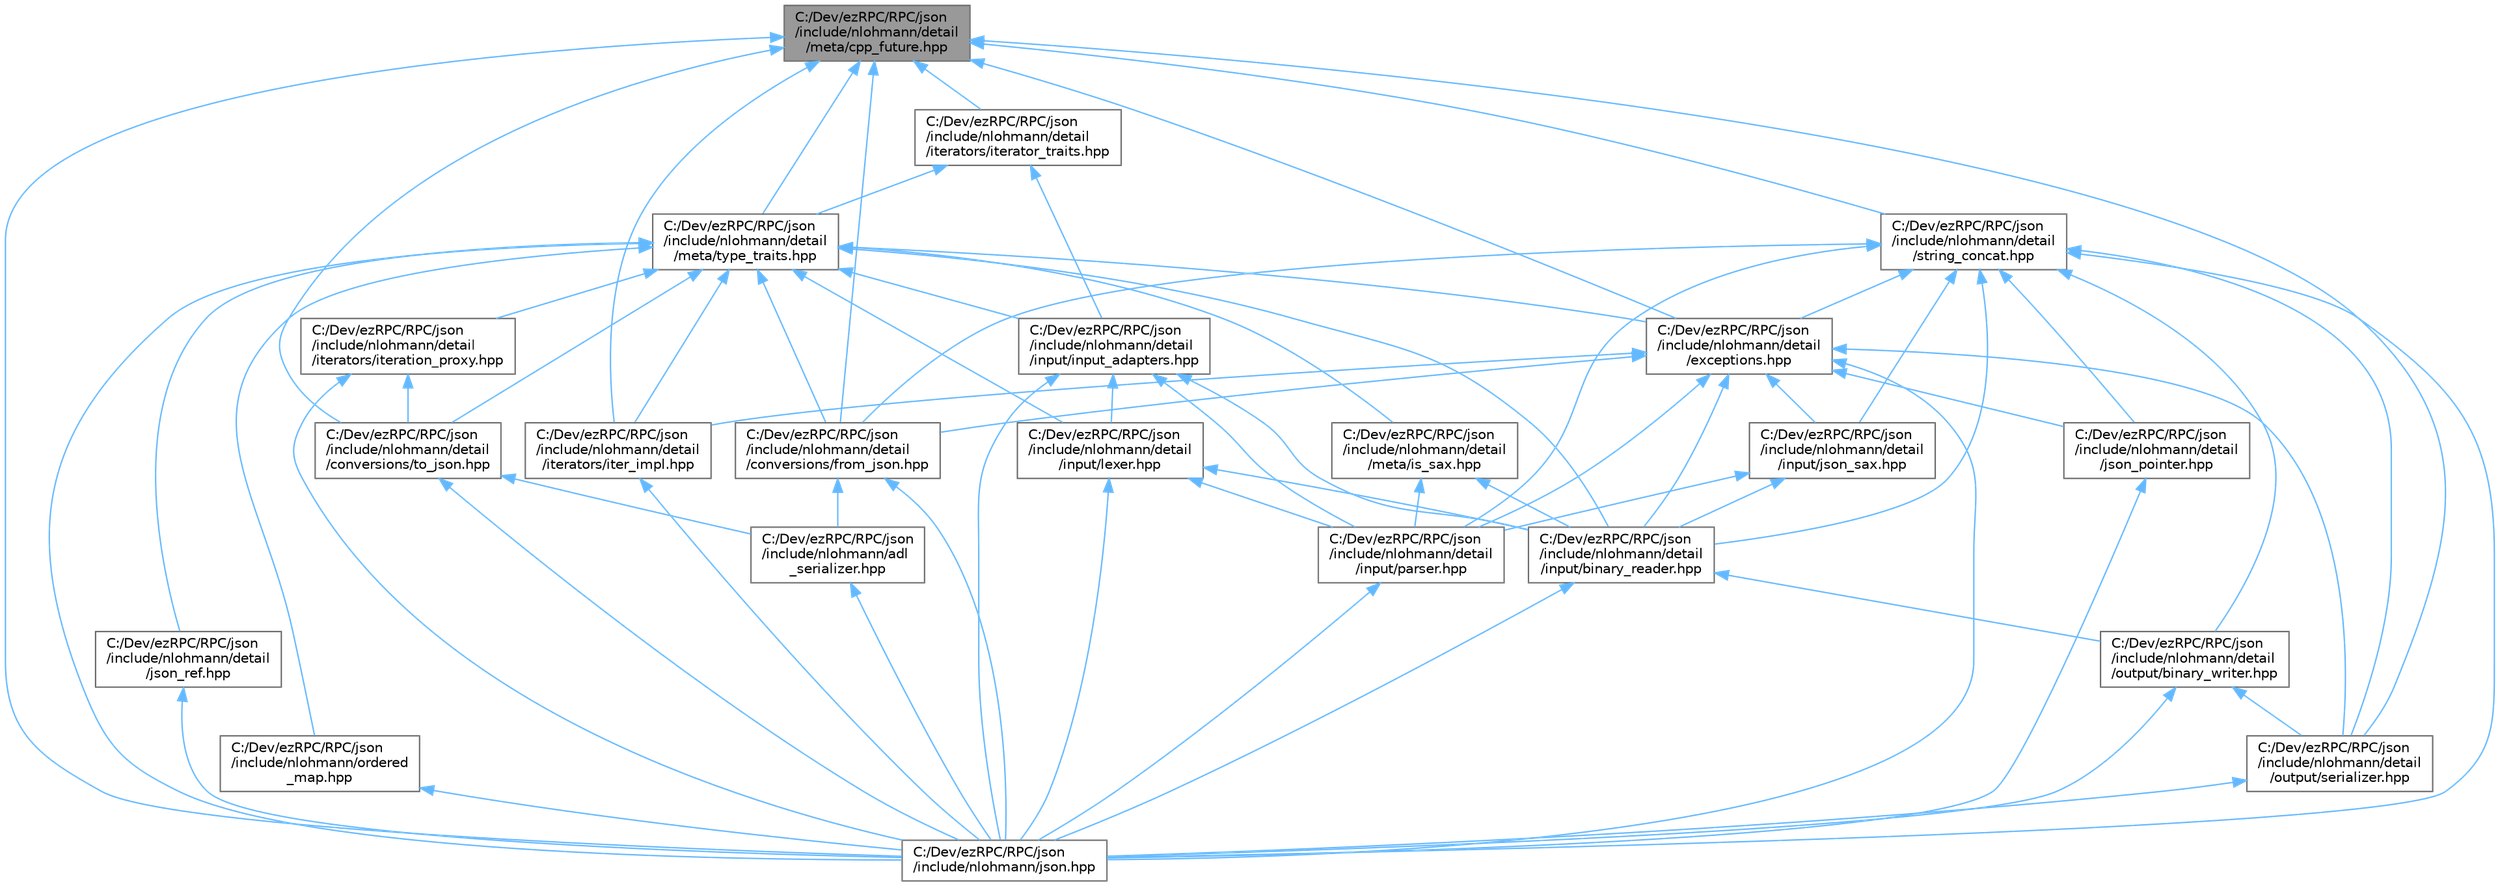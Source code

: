 digraph "C:/Dev/ezRPC/RPC/json/include/nlohmann/detail/meta/cpp_future.hpp"
{
 // LATEX_PDF_SIZE
  bgcolor="transparent";
  edge [fontname=Helvetica,fontsize=10,labelfontname=Helvetica,labelfontsize=10];
  node [fontname=Helvetica,fontsize=10,shape=box,height=0.2,width=0.4];
  Node1 [id="Node000001",label="C:/Dev/ezRPC/RPC/json\l/include/nlohmann/detail\l/meta/cpp_future.hpp",height=0.2,width=0.4,color="gray40", fillcolor="grey60", style="filled", fontcolor="black",tooltip=" "];
  Node1 -> Node2 [id="edge1_Node000001_Node000002",dir="back",color="steelblue1",style="solid",tooltip=" "];
  Node2 [id="Node000002",label="C:/Dev/ezRPC/RPC/json\l/include/nlohmann/detail\l/conversions/from_json.hpp",height=0.2,width=0.4,color="grey40", fillcolor="white", style="filled",URL="$from__json_8hpp.html",tooltip=" "];
  Node2 -> Node3 [id="edge2_Node000002_Node000003",dir="back",color="steelblue1",style="solid",tooltip=" "];
  Node3 [id="Node000003",label="C:/Dev/ezRPC/RPC/json\l/include/nlohmann/adl\l_serializer.hpp",height=0.2,width=0.4,color="grey40", fillcolor="white", style="filled",URL="$adl__serializer_8hpp.html",tooltip=" "];
  Node3 -> Node4 [id="edge3_Node000003_Node000004",dir="back",color="steelblue1",style="solid",tooltip=" "];
  Node4 [id="Node000004",label="C:/Dev/ezRPC/RPC/json\l/include/nlohmann/json.hpp",height=0.2,width=0.4,color="grey40", fillcolor="white", style="filled",URL="$include_2nlohmann_2json_8hpp.html",tooltip=" "];
  Node2 -> Node4 [id="edge4_Node000002_Node000004",dir="back",color="steelblue1",style="solid",tooltip=" "];
  Node1 -> Node5 [id="edge5_Node000001_Node000005",dir="back",color="steelblue1",style="solid",tooltip=" "];
  Node5 [id="Node000005",label="C:/Dev/ezRPC/RPC/json\l/include/nlohmann/detail\l/conversions/to_json.hpp",height=0.2,width=0.4,color="grey40", fillcolor="white", style="filled",URL="$to__json_8hpp.html",tooltip=" "];
  Node5 -> Node3 [id="edge6_Node000005_Node000003",dir="back",color="steelblue1",style="solid",tooltip=" "];
  Node5 -> Node4 [id="edge7_Node000005_Node000004",dir="back",color="steelblue1",style="solid",tooltip=" "];
  Node1 -> Node6 [id="edge8_Node000001_Node000006",dir="back",color="steelblue1",style="solid",tooltip=" "];
  Node6 [id="Node000006",label="C:/Dev/ezRPC/RPC/json\l/include/nlohmann/detail\l/exceptions.hpp",height=0.2,width=0.4,color="grey40", fillcolor="white", style="filled",URL="$exceptions_8hpp.html",tooltip=" "];
  Node6 -> Node2 [id="edge9_Node000006_Node000002",dir="back",color="steelblue1",style="solid",tooltip=" "];
  Node6 -> Node7 [id="edge10_Node000006_Node000007",dir="back",color="steelblue1",style="solid",tooltip=" "];
  Node7 [id="Node000007",label="C:/Dev/ezRPC/RPC/json\l/include/nlohmann/detail\l/input/binary_reader.hpp",height=0.2,width=0.4,color="grey40", fillcolor="white", style="filled",URL="$binary__reader_8hpp.html",tooltip=" "];
  Node7 -> Node8 [id="edge11_Node000007_Node000008",dir="back",color="steelblue1",style="solid",tooltip=" "];
  Node8 [id="Node000008",label="C:/Dev/ezRPC/RPC/json\l/include/nlohmann/detail\l/output/binary_writer.hpp",height=0.2,width=0.4,color="grey40", fillcolor="white", style="filled",URL="$binary__writer_8hpp.html",tooltip=" "];
  Node8 -> Node9 [id="edge12_Node000008_Node000009",dir="back",color="steelblue1",style="solid",tooltip=" "];
  Node9 [id="Node000009",label="C:/Dev/ezRPC/RPC/json\l/include/nlohmann/detail\l/output/serializer.hpp",height=0.2,width=0.4,color="grey40", fillcolor="white", style="filled",URL="$serializer_8hpp.html",tooltip=" "];
  Node9 -> Node4 [id="edge13_Node000009_Node000004",dir="back",color="steelblue1",style="solid",tooltip=" "];
  Node8 -> Node4 [id="edge14_Node000008_Node000004",dir="back",color="steelblue1",style="solid",tooltip=" "];
  Node7 -> Node4 [id="edge15_Node000007_Node000004",dir="back",color="steelblue1",style="solid",tooltip=" "];
  Node6 -> Node10 [id="edge16_Node000006_Node000010",dir="back",color="steelblue1",style="solid",tooltip=" "];
  Node10 [id="Node000010",label="C:/Dev/ezRPC/RPC/json\l/include/nlohmann/detail\l/input/json_sax.hpp",height=0.2,width=0.4,color="grey40", fillcolor="white", style="filled",URL="$json__sax_8hpp.html",tooltip=" "];
  Node10 -> Node7 [id="edge17_Node000010_Node000007",dir="back",color="steelblue1",style="solid",tooltip=" "];
  Node10 -> Node11 [id="edge18_Node000010_Node000011",dir="back",color="steelblue1",style="solid",tooltip=" "];
  Node11 [id="Node000011",label="C:/Dev/ezRPC/RPC/json\l/include/nlohmann/detail\l/input/parser.hpp",height=0.2,width=0.4,color="grey40", fillcolor="white", style="filled",URL="$parser_8hpp.html",tooltip=" "];
  Node11 -> Node4 [id="edge19_Node000011_Node000004",dir="back",color="steelblue1",style="solid",tooltip=" "];
  Node6 -> Node11 [id="edge20_Node000006_Node000011",dir="back",color="steelblue1",style="solid",tooltip=" "];
  Node6 -> Node12 [id="edge21_Node000006_Node000012",dir="back",color="steelblue1",style="solid",tooltip=" "];
  Node12 [id="Node000012",label="C:/Dev/ezRPC/RPC/json\l/include/nlohmann/detail\l/iterators/iter_impl.hpp",height=0.2,width=0.4,color="grey40", fillcolor="white", style="filled",URL="$iter__impl_8hpp.html",tooltip=" "];
  Node12 -> Node4 [id="edge22_Node000012_Node000004",dir="back",color="steelblue1",style="solid",tooltip=" "];
  Node6 -> Node13 [id="edge23_Node000006_Node000013",dir="back",color="steelblue1",style="solid",tooltip=" "];
  Node13 [id="Node000013",label="C:/Dev/ezRPC/RPC/json\l/include/nlohmann/detail\l/json_pointer.hpp",height=0.2,width=0.4,color="grey40", fillcolor="white", style="filled",URL="$json__pointer_8hpp.html",tooltip=" "];
  Node13 -> Node4 [id="edge24_Node000013_Node000004",dir="back",color="steelblue1",style="solid",tooltip=" "];
  Node6 -> Node9 [id="edge25_Node000006_Node000009",dir="back",color="steelblue1",style="solid",tooltip=" "];
  Node6 -> Node4 [id="edge26_Node000006_Node000004",dir="back",color="steelblue1",style="solid",tooltip=" "];
  Node1 -> Node12 [id="edge27_Node000001_Node000012",dir="back",color="steelblue1",style="solid",tooltip=" "];
  Node1 -> Node14 [id="edge28_Node000001_Node000014",dir="back",color="steelblue1",style="solid",tooltip=" "];
  Node14 [id="Node000014",label="C:/Dev/ezRPC/RPC/json\l/include/nlohmann/detail\l/iterators/iterator_traits.hpp",height=0.2,width=0.4,color="grey40", fillcolor="white", style="filled",URL="$iterator__traits_8hpp.html",tooltip=" "];
  Node14 -> Node15 [id="edge29_Node000014_Node000015",dir="back",color="steelblue1",style="solid",tooltip=" "];
  Node15 [id="Node000015",label="C:/Dev/ezRPC/RPC/json\l/include/nlohmann/detail\l/input/input_adapters.hpp",height=0.2,width=0.4,color="grey40", fillcolor="white", style="filled",URL="$input__adapters_8hpp.html",tooltip=" "];
  Node15 -> Node7 [id="edge30_Node000015_Node000007",dir="back",color="steelblue1",style="solid",tooltip=" "];
  Node15 -> Node16 [id="edge31_Node000015_Node000016",dir="back",color="steelblue1",style="solid",tooltip=" "];
  Node16 [id="Node000016",label="C:/Dev/ezRPC/RPC/json\l/include/nlohmann/detail\l/input/lexer.hpp",height=0.2,width=0.4,color="grey40", fillcolor="white", style="filled",URL="$lexer_8hpp.html",tooltip=" "];
  Node16 -> Node7 [id="edge32_Node000016_Node000007",dir="back",color="steelblue1",style="solid",tooltip=" "];
  Node16 -> Node11 [id="edge33_Node000016_Node000011",dir="back",color="steelblue1",style="solid",tooltip=" "];
  Node16 -> Node4 [id="edge34_Node000016_Node000004",dir="back",color="steelblue1",style="solid",tooltip=" "];
  Node15 -> Node11 [id="edge35_Node000015_Node000011",dir="back",color="steelblue1",style="solid",tooltip=" "];
  Node15 -> Node4 [id="edge36_Node000015_Node000004",dir="back",color="steelblue1",style="solid",tooltip=" "];
  Node14 -> Node17 [id="edge37_Node000014_Node000017",dir="back",color="steelblue1",style="solid",tooltip=" "];
  Node17 [id="Node000017",label="C:/Dev/ezRPC/RPC/json\l/include/nlohmann/detail\l/meta/type_traits.hpp",height=0.2,width=0.4,color="grey40", fillcolor="white", style="filled",URL="$type__traits_8hpp.html",tooltip=" "];
  Node17 -> Node2 [id="edge38_Node000017_Node000002",dir="back",color="steelblue1",style="solid",tooltip=" "];
  Node17 -> Node5 [id="edge39_Node000017_Node000005",dir="back",color="steelblue1",style="solid",tooltip=" "];
  Node17 -> Node6 [id="edge40_Node000017_Node000006",dir="back",color="steelblue1",style="solid",tooltip=" "];
  Node17 -> Node7 [id="edge41_Node000017_Node000007",dir="back",color="steelblue1",style="solid",tooltip=" "];
  Node17 -> Node15 [id="edge42_Node000017_Node000015",dir="back",color="steelblue1",style="solid",tooltip=" "];
  Node17 -> Node16 [id="edge43_Node000017_Node000016",dir="back",color="steelblue1",style="solid",tooltip=" "];
  Node17 -> Node12 [id="edge44_Node000017_Node000012",dir="back",color="steelblue1",style="solid",tooltip=" "];
  Node17 -> Node18 [id="edge45_Node000017_Node000018",dir="back",color="steelblue1",style="solid",tooltip=" "];
  Node18 [id="Node000018",label="C:/Dev/ezRPC/RPC/json\l/include/nlohmann/detail\l/iterators/iteration_proxy.hpp",height=0.2,width=0.4,color="grey40", fillcolor="white", style="filled",URL="$iteration__proxy_8hpp.html",tooltip=" "];
  Node18 -> Node5 [id="edge46_Node000018_Node000005",dir="back",color="steelblue1",style="solid",tooltip=" "];
  Node18 -> Node4 [id="edge47_Node000018_Node000004",dir="back",color="steelblue1",style="solid",tooltip=" "];
  Node17 -> Node19 [id="edge48_Node000017_Node000019",dir="back",color="steelblue1",style="solid",tooltip=" "];
  Node19 [id="Node000019",label="C:/Dev/ezRPC/RPC/json\l/include/nlohmann/detail\l/json_ref.hpp",height=0.2,width=0.4,color="grey40", fillcolor="white", style="filled",URL="$json__ref_8hpp.html",tooltip=" "];
  Node19 -> Node4 [id="edge49_Node000019_Node000004",dir="back",color="steelblue1",style="solid",tooltip=" "];
  Node17 -> Node20 [id="edge50_Node000017_Node000020",dir="back",color="steelblue1",style="solid",tooltip=" "];
  Node20 [id="Node000020",label="C:/Dev/ezRPC/RPC/json\l/include/nlohmann/detail\l/meta/is_sax.hpp",height=0.2,width=0.4,color="grey40", fillcolor="white", style="filled",URL="$is__sax_8hpp.html",tooltip=" "];
  Node20 -> Node7 [id="edge51_Node000020_Node000007",dir="back",color="steelblue1",style="solid",tooltip=" "];
  Node20 -> Node11 [id="edge52_Node000020_Node000011",dir="back",color="steelblue1",style="solid",tooltip=" "];
  Node17 -> Node4 [id="edge53_Node000017_Node000004",dir="back",color="steelblue1",style="solid",tooltip=" "];
  Node17 -> Node21 [id="edge54_Node000017_Node000021",dir="back",color="steelblue1",style="solid",tooltip=" "];
  Node21 [id="Node000021",label="C:/Dev/ezRPC/RPC/json\l/include/nlohmann/ordered\l_map.hpp",height=0.2,width=0.4,color="grey40", fillcolor="white", style="filled",URL="$ordered__map_8hpp.html",tooltip=" "];
  Node21 -> Node4 [id="edge55_Node000021_Node000004",dir="back",color="steelblue1",style="solid",tooltip=" "];
  Node1 -> Node17 [id="edge56_Node000001_Node000017",dir="back",color="steelblue1",style="solid",tooltip=" "];
  Node1 -> Node9 [id="edge57_Node000001_Node000009",dir="back",color="steelblue1",style="solid",tooltip=" "];
  Node1 -> Node22 [id="edge58_Node000001_Node000022",dir="back",color="steelblue1",style="solid",tooltip=" "];
  Node22 [id="Node000022",label="C:/Dev/ezRPC/RPC/json\l/include/nlohmann/detail\l/string_concat.hpp",height=0.2,width=0.4,color="grey40", fillcolor="white", style="filled",URL="$string__concat_8hpp.html",tooltip=" "];
  Node22 -> Node2 [id="edge59_Node000022_Node000002",dir="back",color="steelblue1",style="solid",tooltip=" "];
  Node22 -> Node6 [id="edge60_Node000022_Node000006",dir="back",color="steelblue1",style="solid",tooltip=" "];
  Node22 -> Node7 [id="edge61_Node000022_Node000007",dir="back",color="steelblue1",style="solid",tooltip=" "];
  Node22 -> Node10 [id="edge62_Node000022_Node000010",dir="back",color="steelblue1",style="solid",tooltip=" "];
  Node22 -> Node11 [id="edge63_Node000022_Node000011",dir="back",color="steelblue1",style="solid",tooltip=" "];
  Node22 -> Node13 [id="edge64_Node000022_Node000013",dir="back",color="steelblue1",style="solid",tooltip=" "];
  Node22 -> Node8 [id="edge65_Node000022_Node000008",dir="back",color="steelblue1",style="solid",tooltip=" "];
  Node22 -> Node9 [id="edge66_Node000022_Node000009",dir="back",color="steelblue1",style="solid",tooltip=" "];
  Node22 -> Node4 [id="edge67_Node000022_Node000004",dir="back",color="steelblue1",style="solid",tooltip=" "];
  Node1 -> Node4 [id="edge68_Node000001_Node000004",dir="back",color="steelblue1",style="solid",tooltip=" "];
}
